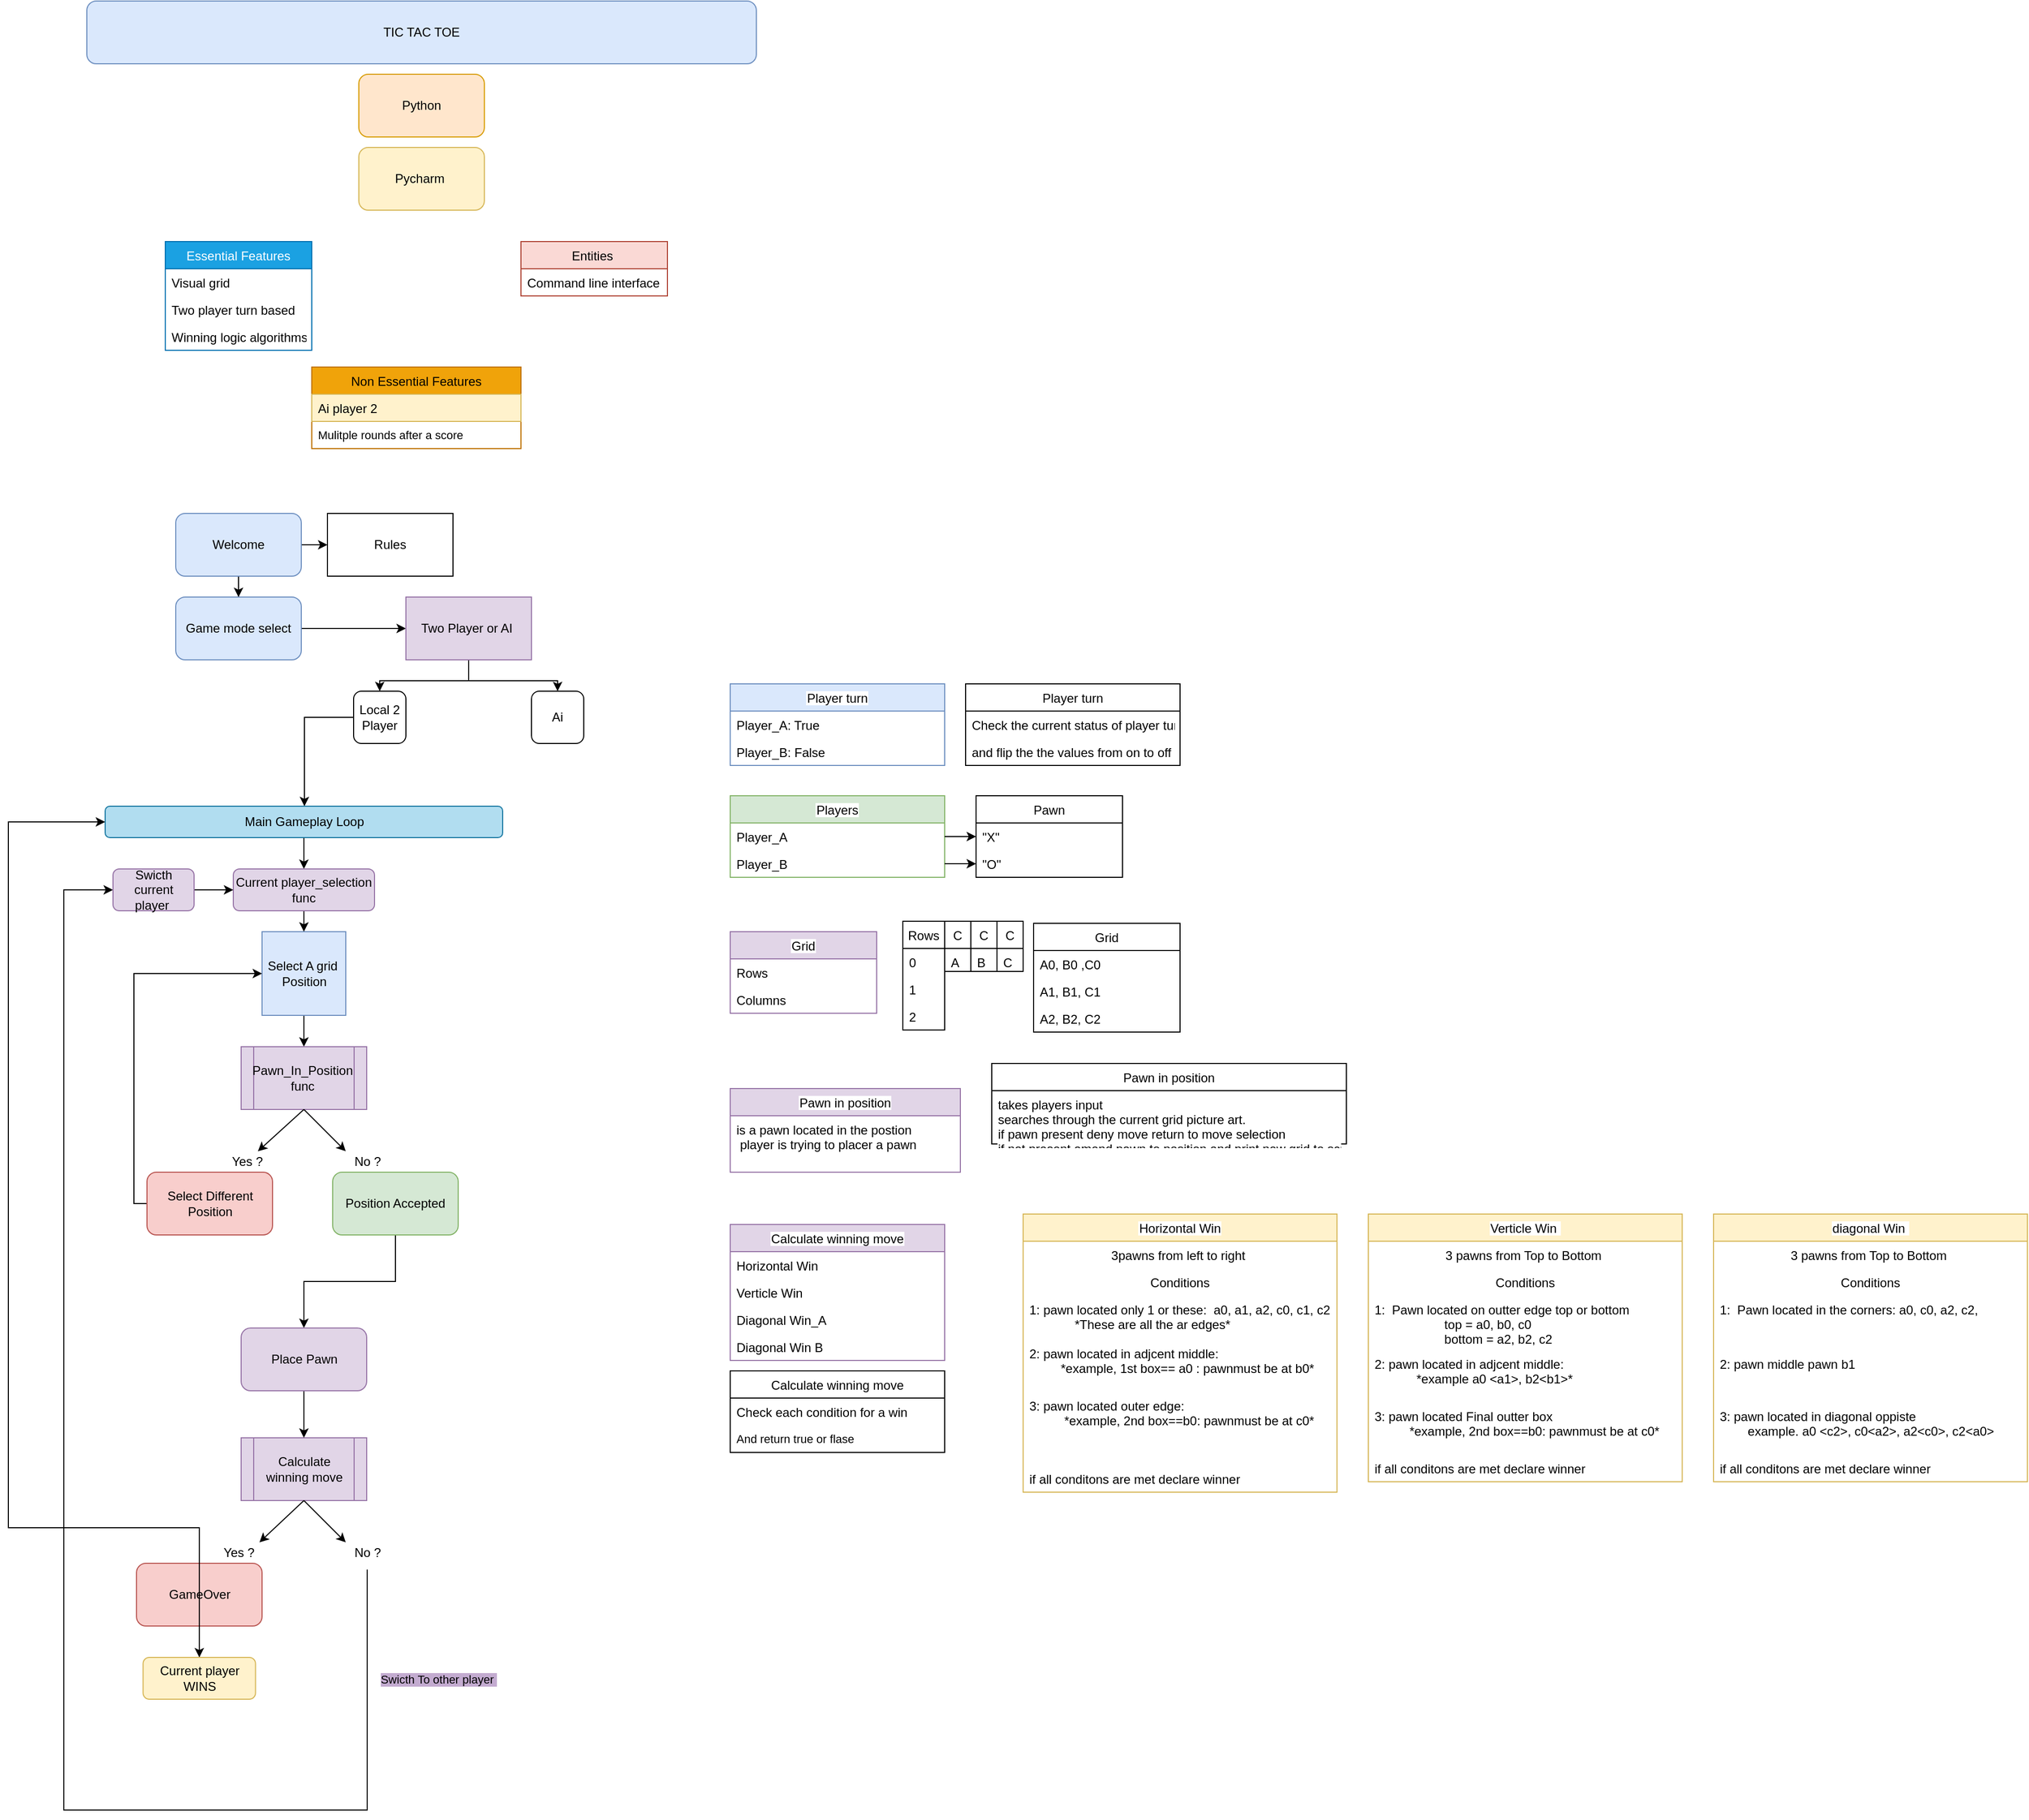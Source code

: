 <mxfile version="15.2.5" type="device"><diagram id="BJKGVLFKEWLdJYAg8qBU" name="Page-1"><mxGraphModel dx="362" dy="790" grid="1" gridSize="11" guides="1" tooltips="1" connect="1" arrows="1" fold="1" page="1" pageScale="1" pageWidth="850" pageHeight="1100" math="0" shadow="0"><root><mxCell id="0"/><mxCell id="1" parent="0"/><mxCell id="srUvxH4LBiuDqxivQmjD-2" value="TIC TAC TOE" style="rounded=1;whiteSpace=wrap;html=1;fillColor=#dae8fc;strokeColor=#6c8ebf;" vertex="1" parent="1"><mxGeometry x="105" y="40" width="640" height="60" as="geometry"/></mxCell><mxCell id="srUvxH4LBiuDqxivQmjD-3" value="Python" style="rounded=1;whiteSpace=wrap;html=1;fillColor=#ffe6cc;strokeColor=#d79b00;" vertex="1" parent="1"><mxGeometry x="365" y="110" width="120" height="60" as="geometry"/></mxCell><mxCell id="srUvxH4LBiuDqxivQmjD-4" value="Pycharm&amp;nbsp;" style="rounded=1;whiteSpace=wrap;html=1;fillColor=#fff2cc;strokeColor=#d6b656;" vertex="1" parent="1"><mxGeometry x="365" y="180" width="120" height="60" as="geometry"/></mxCell><mxCell id="srUvxH4LBiuDqxivQmjD-5" value="Essential Features" style="swimlane;fontStyle=0;childLayout=stackLayout;horizontal=1;startSize=26;horizontalStack=0;resizeParent=1;resizeParentMax=0;resizeLast=0;collapsible=1;marginBottom=0;fillColor=#1ba1e2;strokeColor=#006EAF;fontColor=#ffffff;" vertex="1" parent="1"><mxGeometry x="180" y="270" width="140" height="104" as="geometry"/></mxCell><mxCell id="srUvxH4LBiuDqxivQmjD-6" value="Visual grid " style="text;align=left;verticalAlign=top;spacingLeft=4;spacingRight=4;overflow=hidden;rotatable=0;points=[[0,0.5],[1,0.5]];portConstraint=eastwest;" vertex="1" parent="srUvxH4LBiuDqxivQmjD-5"><mxGeometry y="26" width="140" height="26" as="geometry"/></mxCell><mxCell id="srUvxH4LBiuDqxivQmjD-7" value="Two player turn based &#10;" style="text;align=left;verticalAlign=top;spacingLeft=4;spacingRight=4;overflow=hidden;rotatable=0;points=[[0,0.5],[1,0.5]];portConstraint=eastwest;" vertex="1" parent="srUvxH4LBiuDqxivQmjD-5"><mxGeometry y="52" width="140" height="26" as="geometry"/></mxCell><mxCell id="srUvxH4LBiuDqxivQmjD-8" value="Winning logic algorithms " style="text;align=left;verticalAlign=top;spacingLeft=4;spacingRight=4;overflow=hidden;rotatable=0;points=[[0,0.5],[1,0.5]];portConstraint=eastwest;" vertex="1" parent="srUvxH4LBiuDqxivQmjD-5"><mxGeometry y="78" width="140" height="26" as="geometry"/></mxCell><mxCell id="srUvxH4LBiuDqxivQmjD-9" value="Entities " style="swimlane;fontStyle=0;childLayout=stackLayout;horizontal=1;startSize=26;horizontalStack=0;resizeParent=1;resizeParentMax=0;resizeLast=0;collapsible=1;marginBottom=0;fillColor=#fad9d5;strokeColor=#ae4132;" vertex="1" parent="1"><mxGeometry x="520" y="270" width="140" height="52" as="geometry"/></mxCell><mxCell id="srUvxH4LBiuDqxivQmjD-10" value="Command line interface" style="text;align=left;verticalAlign=top;spacingLeft=4;spacingRight=4;overflow=hidden;rotatable=0;points=[[0,0.5],[1,0.5]];portConstraint=eastwest;" vertex="1" parent="srUvxH4LBiuDqxivQmjD-9"><mxGeometry y="26" width="140" height="26" as="geometry"/></mxCell><mxCell id="srUvxH4LBiuDqxivQmjD-13" value="Non Essential Features" style="swimlane;fontStyle=0;childLayout=stackLayout;horizontal=1;startSize=26;horizontalStack=0;resizeParent=1;resizeParentMax=0;resizeLast=0;collapsible=1;marginBottom=0;fillColor=#f0a30a;strokeColor=#BD7000;fontColor=#000000;" vertex="1" parent="1"><mxGeometry x="320" y="390" width="200" height="78" as="geometry"/></mxCell><mxCell id="srUvxH4LBiuDqxivQmjD-14" value="Ai player 2" style="text;strokeColor=#d6b656;fillColor=#fff2cc;align=left;verticalAlign=top;spacingLeft=4;spacingRight=4;overflow=hidden;rotatable=0;points=[[0,0.5],[1,0.5]];portConstraint=eastwest;" vertex="1" parent="srUvxH4LBiuDqxivQmjD-13"><mxGeometry y="26" width="200" height="26" as="geometry"/></mxCell><mxCell id="srUvxH4LBiuDqxivQmjD-171" value="Mulitple rounds after a score " style="text;strokeColor=none;fillColor=none;align=left;verticalAlign=top;spacingLeft=4;spacingRight=4;overflow=hidden;rotatable=0;points=[[0,0.5],[1,0.5]];portConstraint=eastwest;labelBackgroundColor=#FFFFFF;fontSize=11;" vertex="1" parent="srUvxH4LBiuDqxivQmjD-13"><mxGeometry y="52" width="200" height="26" as="geometry"/></mxCell><mxCell id="srUvxH4LBiuDqxivQmjD-21" style="edgeStyle=orthogonalEdgeStyle;rounded=0;orthogonalLoop=1;jettySize=auto;html=1;exitX=1;exitY=0.5;exitDx=0;exitDy=0;" edge="1" parent="1" source="srUvxH4LBiuDqxivQmjD-17" target="srUvxH4LBiuDqxivQmjD-20"><mxGeometry relative="1" as="geometry"/></mxCell><mxCell id="srUvxH4LBiuDqxivQmjD-25" style="edgeStyle=orthogonalEdgeStyle;rounded=0;orthogonalLoop=1;jettySize=auto;html=1;entryX=0.5;entryY=0;entryDx=0;entryDy=0;" edge="1" parent="1" source="srUvxH4LBiuDqxivQmjD-17" target="srUvxH4LBiuDqxivQmjD-22"><mxGeometry relative="1" as="geometry"/></mxCell><mxCell id="srUvxH4LBiuDqxivQmjD-17" value="Welcome" style="rounded=1;whiteSpace=wrap;html=1;fillColor=#dae8fc;strokeColor=#6c8ebf;" vertex="1" parent="1"><mxGeometry x="190" y="530" width="120" height="60" as="geometry"/></mxCell><mxCell id="srUvxH4LBiuDqxivQmjD-20" value="Rules" style="rounded=0;whiteSpace=wrap;html=1;" vertex="1" parent="1"><mxGeometry x="335" y="530" width="120" height="60" as="geometry"/></mxCell><mxCell id="srUvxH4LBiuDqxivQmjD-24" style="edgeStyle=orthogonalEdgeStyle;rounded=0;orthogonalLoop=1;jettySize=auto;html=1;exitX=1;exitY=0.5;exitDx=0;exitDy=0;entryX=0;entryY=0.5;entryDx=0;entryDy=0;" edge="1" parent="1" source="srUvxH4LBiuDqxivQmjD-22" target="srUvxH4LBiuDqxivQmjD-23"><mxGeometry relative="1" as="geometry"/></mxCell><mxCell id="srUvxH4LBiuDqxivQmjD-22" value="Game mode select" style="rounded=1;whiteSpace=wrap;html=1;fillColor=#dae8fc;strokeColor=#6c8ebf;" vertex="1" parent="1"><mxGeometry x="190" y="610" width="120" height="60" as="geometry"/></mxCell><mxCell id="srUvxH4LBiuDqxivQmjD-38" style="edgeStyle=orthogonalEdgeStyle;rounded=0;orthogonalLoop=1;jettySize=auto;html=1;" edge="1" parent="1" source="srUvxH4LBiuDqxivQmjD-23" target="srUvxH4LBiuDqxivQmjD-37"><mxGeometry relative="1" as="geometry"><Array as="points"><mxPoint x="470" y="690"/><mxPoint x="385" y="690"/></Array></mxGeometry></mxCell><mxCell id="srUvxH4LBiuDqxivQmjD-39" style="edgeStyle=orthogonalEdgeStyle;rounded=0;orthogonalLoop=1;jettySize=auto;html=1;exitX=0.5;exitY=1;exitDx=0;exitDy=0;entryX=0.5;entryY=0;entryDx=0;entryDy=0;" edge="1" parent="1" source="srUvxH4LBiuDqxivQmjD-23" target="srUvxH4LBiuDqxivQmjD-32"><mxGeometry relative="1" as="geometry"><Array as="points"><mxPoint x="470" y="690"/><mxPoint x="555" y="690"/></Array></mxGeometry></mxCell><mxCell id="srUvxH4LBiuDqxivQmjD-23" value="Two Player or AI&amp;nbsp;" style="rounded=0;whiteSpace=wrap;html=1;fillColor=#e1d5e7;strokeColor=#9673a6;" vertex="1" parent="1"><mxGeometry x="410" y="610" width="120" height="60" as="geometry"/></mxCell><mxCell id="srUvxH4LBiuDqxivQmjD-32" value="Ai" style="rounded=1;whiteSpace=wrap;html=1;" vertex="1" parent="1"><mxGeometry x="530" y="700" width="50" height="50" as="geometry"/></mxCell><mxCell id="srUvxH4LBiuDqxivQmjD-74" style="edgeStyle=orthogonalEdgeStyle;rounded=0;orthogonalLoop=1;jettySize=auto;html=1;" edge="1" parent="1" source="srUvxH4LBiuDqxivQmjD-37" target="srUvxH4LBiuDqxivQmjD-41"><mxGeometry relative="1" as="geometry"><Array as="points"><mxPoint x="313" y="725"/></Array></mxGeometry></mxCell><mxCell id="srUvxH4LBiuDqxivQmjD-37" value="Local 2 Player" style="rounded=1;whiteSpace=wrap;html=1;" vertex="1" parent="1"><mxGeometry x="360" y="700" width="50" height="50" as="geometry"/></mxCell><mxCell id="srUvxH4LBiuDqxivQmjD-67" style="edgeStyle=orthogonalEdgeStyle;rounded=0;orthogonalLoop=1;jettySize=auto;html=1;" edge="1" parent="1" source="srUvxH4LBiuDqxivQmjD-41" target="srUvxH4LBiuDqxivQmjD-42"><mxGeometry relative="1" as="geometry"/></mxCell><mxCell id="srUvxH4LBiuDqxivQmjD-41" value="Main Gameplay Loop" style="rounded=1;whiteSpace=wrap;html=1;fillColor=#b1ddf0;strokeColor=#10739e;" vertex="1" parent="1"><mxGeometry x="122.5" y="810" width="380" height="30" as="geometry"/></mxCell><mxCell id="srUvxH4LBiuDqxivQmjD-44" style="edgeStyle=orthogonalEdgeStyle;rounded=0;orthogonalLoop=1;jettySize=auto;html=1;" edge="1" parent="1" source="srUvxH4LBiuDqxivQmjD-42" target="srUvxH4LBiuDqxivQmjD-43"><mxGeometry relative="1" as="geometry"/></mxCell><mxCell id="srUvxH4LBiuDqxivQmjD-42" value="Current player_selection&lt;br&gt;func" style="rounded=1;whiteSpace=wrap;html=1;fillColor=#e1d5e7;strokeColor=#9673a6;" vertex="1" parent="1"><mxGeometry x="245" y="870" width="135" height="40" as="geometry"/></mxCell><mxCell id="srUvxH4LBiuDqxivQmjD-52" style="edgeStyle=orthogonalEdgeStyle;rounded=0;orthogonalLoop=1;jettySize=auto;html=1;" edge="1" parent="1" source="srUvxH4LBiuDqxivQmjD-43" target="srUvxH4LBiuDqxivQmjD-45"><mxGeometry relative="1" as="geometry"/></mxCell><mxCell id="srUvxH4LBiuDqxivQmjD-43" value="Select A grid&amp;nbsp;&lt;br&gt;Position" style="whiteSpace=wrap;html=1;aspect=fixed;fillColor=#dae8fc;strokeColor=#6c8ebf;" vertex="1" parent="1"><mxGeometry x="272.5" y="930" width="80" height="80" as="geometry"/></mxCell><mxCell id="srUvxH4LBiuDqxivQmjD-45" value="Pawn_In_Position&amp;nbsp;&lt;br&gt;func&amp;nbsp;" style="shape=process;whiteSpace=wrap;html=1;backgroundOutline=1;fillColor=#e1d5e7;strokeColor=#9673a6;" vertex="1" parent="1"><mxGeometry x="252.5" y="1040" width="120" height="60" as="geometry"/></mxCell><mxCell id="srUvxH4LBiuDqxivQmjD-47" value="" style="endArrow=classic;html=1;exitX=0.5;exitY=1;exitDx=0;exitDy=0;" edge="1" parent="1" source="srUvxH4LBiuDqxivQmjD-45" target="srUvxH4LBiuDqxivQmjD-48"><mxGeometry width="50" height="50" relative="1" as="geometry"><mxPoint x="302.5" y="1130" as="sourcePoint"/><mxPoint x="232.5" y="1200" as="targetPoint"/></mxGeometry></mxCell><mxCell id="srUvxH4LBiuDqxivQmjD-48" value="Yes ?" style="text;html=1;align=center;verticalAlign=middle;resizable=0;points=[];autosize=1;strokeColor=none;fillColor=none;" vertex="1" parent="1"><mxGeometry x="232.5" y="1140" width="50" height="20" as="geometry"/></mxCell><mxCell id="srUvxH4LBiuDqxivQmjD-50" value="" style="endArrow=classic;html=1;exitX=0.5;exitY=1;exitDx=0;exitDy=0;" edge="1" parent="1" source="srUvxH4LBiuDqxivQmjD-45"><mxGeometry width="50" height="50" relative="1" as="geometry"><mxPoint x="322.5" y="1110" as="sourcePoint"/><mxPoint x="352.5" y="1140" as="targetPoint"/></mxGeometry></mxCell><mxCell id="srUvxH4LBiuDqxivQmjD-51" value="No ?" style="text;html=1;align=center;verticalAlign=middle;resizable=0;points=[];autosize=1;strokeColor=none;fillColor=none;" vertex="1" parent="1"><mxGeometry x="352.5" y="1140" width="40" height="20" as="geometry"/></mxCell><mxCell id="srUvxH4LBiuDqxivQmjD-54" style="edgeStyle=orthogonalEdgeStyle;rounded=0;orthogonalLoop=1;jettySize=auto;html=1;entryX=0;entryY=0.5;entryDx=0;entryDy=0;" edge="1" parent="1" source="srUvxH4LBiuDqxivQmjD-53" target="srUvxH4LBiuDqxivQmjD-43"><mxGeometry relative="1" as="geometry"><Array as="points"><mxPoint x="150" y="1190"/><mxPoint x="150" y="970"/></Array></mxGeometry></mxCell><mxCell id="srUvxH4LBiuDqxivQmjD-53" value="Select Different&lt;br&gt;Position" style="rounded=1;whiteSpace=wrap;html=1;fillColor=#f8cecc;strokeColor=#b85450;" vertex="1" parent="1"><mxGeometry x="162.5" y="1160" width="120" height="60" as="geometry"/></mxCell><mxCell id="srUvxH4LBiuDqxivQmjD-173" style="edgeStyle=orthogonalEdgeStyle;rounded=0;orthogonalLoop=1;jettySize=auto;html=1;entryX=0.5;entryY=0;entryDx=0;entryDy=0;fontSize=11;" edge="1" parent="1" source="srUvxH4LBiuDqxivQmjD-55" target="srUvxH4LBiuDqxivQmjD-172"><mxGeometry relative="1" as="geometry"/></mxCell><mxCell id="srUvxH4LBiuDqxivQmjD-55" value="Position Accepted" style="rounded=1;whiteSpace=wrap;html=1;fillColor=#d5e8d4;strokeColor=#82b366;" vertex="1" parent="1"><mxGeometry x="340" y="1160" width="120" height="60" as="geometry"/></mxCell><mxCell id="srUvxH4LBiuDqxivQmjD-56" value="Calculate winning move" style="shape=process;whiteSpace=wrap;html=1;backgroundOutline=1;fillColor=#e1d5e7;strokeColor=#9673a6;" vertex="1" parent="1"><mxGeometry x="252.5" y="1414" width="120" height="60" as="geometry"/></mxCell><mxCell id="srUvxH4LBiuDqxivQmjD-58" value="" style="endArrow=classic;html=1;exitX=0.5;exitY=1;exitDx=0;exitDy=0;" edge="1" parent="1" source="srUvxH4LBiuDqxivQmjD-56"><mxGeometry width="50" height="50" relative="1" as="geometry"><mxPoint x="282.5" y="1504" as="sourcePoint"/><mxPoint x="270" y="1514" as="targetPoint"/></mxGeometry></mxCell><mxCell id="srUvxH4LBiuDqxivQmjD-60" value="Yes ?" style="text;html=1;align=center;verticalAlign=middle;resizable=0;points=[];autosize=1;strokeColor=none;fillColor=none;" vertex="1" parent="1"><mxGeometry x="225" y="1514" width="50" height="20" as="geometry"/></mxCell><mxCell id="srUvxH4LBiuDqxivQmjD-61" value="" style="endArrow=classic;html=1;exitX=0.5;exitY=1;exitDx=0;exitDy=0;" edge="1" parent="1" source="srUvxH4LBiuDqxivQmjD-56"><mxGeometry width="50" height="50" relative="1" as="geometry"><mxPoint x="312.5" y="1474" as="sourcePoint"/><mxPoint x="352.5" y="1514" as="targetPoint"/></mxGeometry></mxCell><mxCell id="srUvxH4LBiuDqxivQmjD-62" value="No ?" style="text;html=1;align=center;verticalAlign=middle;resizable=0;points=[];autosize=1;strokeColor=none;fillColor=none;" vertex="1" parent="1"><mxGeometry x="352.5" y="1514" width="40" height="20" as="geometry"/></mxCell><mxCell id="srUvxH4LBiuDqxivQmjD-65" style="edgeStyle=orthogonalEdgeStyle;rounded=0;orthogonalLoop=1;jettySize=auto;html=1;" edge="1" parent="1" source="srUvxH4LBiuDqxivQmjD-63" target="srUvxH4LBiuDqxivQmjD-64"><mxGeometry relative="1" as="geometry"/></mxCell><mxCell id="srUvxH4LBiuDqxivQmjD-63" value="GameOver" style="rounded=1;whiteSpace=wrap;html=1;fillColor=#f8cecc;strokeColor=#b85450;" vertex="1" parent="1"><mxGeometry x="152.5" y="1534" width="120" height="60" as="geometry"/></mxCell><mxCell id="srUvxH4LBiuDqxivQmjD-66" style="edgeStyle=orthogonalEdgeStyle;rounded=0;orthogonalLoop=1;jettySize=auto;html=1;entryX=0;entryY=0.5;entryDx=0;entryDy=0;" edge="1" parent="1" source="srUvxH4LBiuDqxivQmjD-64" target="srUvxH4LBiuDqxivQmjD-41"><mxGeometry relative="1" as="geometry"><Array as="points"><mxPoint x="30" y="1500"/><mxPoint x="30" y="825"/></Array></mxGeometry></mxCell><mxCell id="srUvxH4LBiuDqxivQmjD-64" value="Current player WINS" style="rounded=1;whiteSpace=wrap;html=1;fillColor=#fff2cc;strokeColor=#d6b656;" vertex="1" parent="1"><mxGeometry x="158.75" y="1624" width="107.5" height="40" as="geometry"/></mxCell><mxCell id="srUvxH4LBiuDqxivQmjD-70" style="edgeStyle=orthogonalEdgeStyle;rounded=0;orthogonalLoop=1;jettySize=auto;html=1;" edge="1" parent="1" target="srUvxH4LBiuDqxivQmjD-71"><mxGeometry relative="1" as="geometry"><mxPoint x="102.5" y="1100" as="targetPoint"/><mxPoint x="373" y="1540" as="sourcePoint"/><Array as="points"><mxPoint x="373" y="1770"/><mxPoint x="83" y="1770"/><mxPoint x="83" y="890"/></Array></mxGeometry></mxCell><mxCell id="srUvxH4LBiuDqxivQmjD-73" value="Swicth To other player&amp;nbsp;" style="edgeLabel;html=1;align=center;verticalAlign=middle;resizable=0;points=[];labelBackgroundColor=#C3ABD0;" vertex="1" connectable="0" parent="srUvxH4LBiuDqxivQmjD-70"><mxGeometry x="-0.892" y="3" relative="1" as="geometry"><mxPoint x="65" y="27" as="offset"/></mxGeometry></mxCell><mxCell id="srUvxH4LBiuDqxivQmjD-72" style="edgeStyle=orthogonalEdgeStyle;rounded=0;orthogonalLoop=1;jettySize=auto;html=1;entryX=0;entryY=0.5;entryDx=0;entryDy=0;" edge="1" parent="1" source="srUvxH4LBiuDqxivQmjD-71" target="srUvxH4LBiuDqxivQmjD-42"><mxGeometry relative="1" as="geometry"/></mxCell><mxCell id="srUvxH4LBiuDqxivQmjD-71" value="Swicth current player&amp;nbsp;" style="rounded=1;whiteSpace=wrap;html=1;fillColor=#e1d5e7;strokeColor=#9673a6;" vertex="1" parent="1"><mxGeometry x="130" y="870" width="77.5" height="40" as="geometry"/></mxCell><mxCell id="srUvxH4LBiuDqxivQmjD-80" value="Calculate winning move" style="swimlane;fontStyle=0;childLayout=stackLayout;horizontal=1;startSize=26;horizontalStack=0;resizeParent=1;resizeParentMax=0;resizeLast=0;collapsible=1;marginBottom=0;labelBackgroundColor=#FFFFFF;fillColor=#e1d5e7;strokeColor=#9673a6;" vertex="1" parent="1"><mxGeometry x="720" y="1210" width="205" height="130" as="geometry"><mxRectangle x="745" y="1220" width="160" height="26" as="alternateBounds"/></mxGeometry></mxCell><mxCell id="srUvxH4LBiuDqxivQmjD-81" value="Horizontal Win" style="text;strokeColor=none;fillColor=none;align=left;verticalAlign=top;spacingLeft=4;spacingRight=4;overflow=hidden;rotatable=0;points=[[0,0.5],[1,0.5]];portConstraint=eastwest;" vertex="1" parent="srUvxH4LBiuDqxivQmjD-80"><mxGeometry y="26" width="205" height="26" as="geometry"/></mxCell><mxCell id="srUvxH4LBiuDqxivQmjD-82" value="Verticle Win    &#10;&#10;" style="text;strokeColor=none;fillColor=none;align=left;verticalAlign=top;spacingLeft=4;spacingRight=4;overflow=hidden;rotatable=0;points=[[0,0.5],[1,0.5]];portConstraint=eastwest;" vertex="1" parent="srUvxH4LBiuDqxivQmjD-80"><mxGeometry y="52" width="205" height="26" as="geometry"/></mxCell><mxCell id="srUvxH4LBiuDqxivQmjD-83" value="Diagonal Win_A" style="text;strokeColor=none;fillColor=none;align=left;verticalAlign=top;spacingLeft=4;spacingRight=4;overflow=hidden;rotatable=0;points=[[0,0.5],[1,0.5]];portConstraint=eastwest;" vertex="1" parent="srUvxH4LBiuDqxivQmjD-80"><mxGeometry y="78" width="205" height="26" as="geometry"/></mxCell><mxCell id="srUvxH4LBiuDqxivQmjD-85" value="Diagonal Win B " style="text;strokeColor=none;fillColor=none;align=left;verticalAlign=top;spacingLeft=4;spacingRight=4;overflow=hidden;rotatable=0;points=[[0,0.5],[1,0.5]];portConstraint=eastwest;labelBackgroundColor=#FFFFFF;" vertex="1" parent="srUvxH4LBiuDqxivQmjD-80"><mxGeometry y="104" width="205" height="26" as="geometry"/></mxCell><mxCell id="srUvxH4LBiuDqxivQmjD-86" value="Pawn in position" style="swimlane;fontStyle=0;childLayout=stackLayout;horizontal=1;startSize=26;horizontalStack=0;resizeParent=1;resizeParentMax=0;resizeLast=0;collapsible=1;marginBottom=0;labelBackgroundColor=#FFFFFF;fillColor=#e1d5e7;strokeColor=#9673a6;" vertex="1" parent="1"><mxGeometry x="720" y="1080" width="220" height="80" as="geometry"><mxRectangle x="745" y="1220" width="160" height="26" as="alternateBounds"/></mxGeometry></mxCell><mxCell id="srUvxH4LBiuDqxivQmjD-156" value="is a pawn located in the postion&#10; player is trying to placer a pawn" style="text;strokeColor=none;fillColor=none;align=left;verticalAlign=top;spacingLeft=4;spacingRight=4;overflow=hidden;rotatable=0;points=[[0,0.5],[1,0.5]];portConstraint=eastwest;labelBackgroundColor=#FFFFFF;" vertex="1" parent="srUvxH4LBiuDqxivQmjD-86"><mxGeometry y="26" width="220" height="54" as="geometry"/></mxCell><mxCell id="srUvxH4LBiuDqxivQmjD-91" value="Players" style="swimlane;fontStyle=0;childLayout=stackLayout;horizontal=1;startSize=26;horizontalStack=0;resizeParent=1;resizeParentMax=0;resizeLast=0;collapsible=1;marginBottom=0;labelBackgroundColor=#FFFFFF;fillColor=#d5e8d4;strokeColor=#82b366;" vertex="1" parent="1"><mxGeometry x="720" y="800" width="205" height="78" as="geometry"><mxRectangle x="745" y="1220" width="160" height="26" as="alternateBounds"/></mxGeometry></mxCell><mxCell id="srUvxH4LBiuDqxivQmjD-92" value="Player_A" style="text;strokeColor=none;fillColor=none;align=left;verticalAlign=top;spacingLeft=4;spacingRight=4;overflow=hidden;rotatable=0;points=[[0,0.5],[1,0.5]];portConstraint=eastwest;" vertex="1" parent="srUvxH4LBiuDqxivQmjD-91"><mxGeometry y="26" width="205" height="26" as="geometry"/></mxCell><mxCell id="srUvxH4LBiuDqxivQmjD-93" value="Player_B" style="text;strokeColor=none;fillColor=none;align=left;verticalAlign=top;spacingLeft=4;spacingRight=4;overflow=hidden;rotatable=0;points=[[0,0.5],[1,0.5]];portConstraint=eastwest;labelBackgroundColor=#FFFFFF;" vertex="1" parent="srUvxH4LBiuDqxivQmjD-91"><mxGeometry y="52" width="205" height="26" as="geometry"/></mxCell><mxCell id="srUvxH4LBiuDqxivQmjD-95" value="Pawn" style="swimlane;fontStyle=0;childLayout=stackLayout;horizontal=1;startSize=26;horizontalStack=0;resizeParent=1;resizeParentMax=0;resizeLast=0;collapsible=1;marginBottom=0;labelBackgroundColor=#FFFFFF;" vertex="1" parent="1"><mxGeometry x="955" y="800" width="140" height="78" as="geometry"/></mxCell><mxCell id="srUvxH4LBiuDqxivQmjD-96" value="&quot;X&quot;" style="text;strokeColor=none;fillColor=none;align=left;verticalAlign=top;spacingLeft=4;spacingRight=4;overflow=hidden;rotatable=0;points=[[0,0.5],[1,0.5]];portConstraint=eastwest;" vertex="1" parent="srUvxH4LBiuDqxivQmjD-95"><mxGeometry y="26" width="140" height="26" as="geometry"/></mxCell><mxCell id="srUvxH4LBiuDqxivQmjD-97" value="&quot;O&quot;" style="text;strokeColor=none;fillColor=none;align=left;verticalAlign=top;spacingLeft=4;spacingRight=4;overflow=hidden;rotatable=0;points=[[0,0.5],[1,0.5]];portConstraint=eastwest;" vertex="1" parent="srUvxH4LBiuDqxivQmjD-95"><mxGeometry y="52" width="140" height="26" as="geometry"/></mxCell><mxCell id="srUvxH4LBiuDqxivQmjD-99" style="edgeStyle=orthogonalEdgeStyle;rounded=0;orthogonalLoop=1;jettySize=auto;html=1;exitX=1;exitY=0.5;exitDx=0;exitDy=0;entryX=0;entryY=0.5;entryDx=0;entryDy=0;" edge="1" parent="1" source="srUvxH4LBiuDqxivQmjD-92" target="srUvxH4LBiuDqxivQmjD-96"><mxGeometry relative="1" as="geometry"/></mxCell><mxCell id="srUvxH4LBiuDqxivQmjD-100" style="edgeStyle=orthogonalEdgeStyle;rounded=0;orthogonalLoop=1;jettySize=auto;html=1;exitX=1;exitY=0.5;exitDx=0;exitDy=0;" edge="1" parent="1" source="srUvxH4LBiuDqxivQmjD-93" target="srUvxH4LBiuDqxivQmjD-97"><mxGeometry relative="1" as="geometry"/></mxCell><mxCell id="srUvxH4LBiuDqxivQmjD-102" value="Grid" style="swimlane;fontStyle=0;childLayout=stackLayout;horizontal=1;startSize=26;horizontalStack=0;resizeParent=1;resizeParentMax=0;resizeLast=0;collapsible=1;marginBottom=0;labelBackgroundColor=#FFFFFF;fillColor=#e1d5e7;strokeColor=#9673a6;" vertex="1" parent="1"><mxGeometry x="720" y="930" width="140" height="78" as="geometry"/></mxCell><mxCell id="srUvxH4LBiuDqxivQmjD-103" value="Rows" style="text;strokeColor=none;fillColor=none;align=left;verticalAlign=top;spacingLeft=4;spacingRight=4;overflow=hidden;rotatable=0;points=[[0,0.5],[1,0.5]];portConstraint=eastwest;" vertex="1" parent="srUvxH4LBiuDqxivQmjD-102"><mxGeometry y="26" width="140" height="26" as="geometry"/></mxCell><mxCell id="srUvxH4LBiuDqxivQmjD-104" value="Columns " style="text;strokeColor=none;fillColor=none;align=left;verticalAlign=top;spacingLeft=4;spacingRight=4;overflow=hidden;rotatable=0;points=[[0,0.5],[1,0.5]];portConstraint=eastwest;" vertex="1" parent="srUvxH4LBiuDqxivQmjD-102"><mxGeometry y="52" width="140" height="26" as="geometry"/></mxCell><mxCell id="srUvxH4LBiuDqxivQmjD-106" value="C" style="swimlane;fontStyle=0;childLayout=stackLayout;horizontal=1;startSize=26;horizontalStack=0;resizeParent=1;resizeParentMax=0;resizeLast=0;collapsible=1;marginBottom=0;labelBackgroundColor=#FFFFFF;" vertex="1" parent="1"><mxGeometry x="925" y="920" width="25" height="48" as="geometry"/></mxCell><mxCell id="srUvxH4LBiuDqxivQmjD-107" value="A" style="text;strokeColor=none;fillColor=none;align=left;verticalAlign=top;spacingLeft=4;spacingRight=4;overflow=hidden;rotatable=0;points=[[0,0.5],[1,0.5]];portConstraint=eastwest;" vertex="1" parent="srUvxH4LBiuDqxivQmjD-106"><mxGeometry y="26" width="25" height="22" as="geometry"/></mxCell><mxCell id="srUvxH4LBiuDqxivQmjD-109" value="Rows" style="swimlane;fontStyle=0;childLayout=stackLayout;horizontal=1;startSize=26;horizontalStack=0;resizeParent=1;resizeParentMax=0;resizeLast=0;collapsible=1;marginBottom=0;labelBackgroundColor=#FFFFFF;" vertex="1" parent="1"><mxGeometry x="885" y="920" width="40" height="104" as="geometry"/></mxCell><mxCell id="srUvxH4LBiuDqxivQmjD-110" value="0" style="text;strokeColor=none;fillColor=none;align=left;verticalAlign=top;spacingLeft=4;spacingRight=4;overflow=hidden;rotatable=0;points=[[0,0.5],[1,0.5]];portConstraint=eastwest;" vertex="1" parent="srUvxH4LBiuDqxivQmjD-109"><mxGeometry y="26" width="40" height="26" as="geometry"/></mxCell><mxCell id="srUvxH4LBiuDqxivQmjD-111" value="1" style="text;strokeColor=none;fillColor=none;align=left;verticalAlign=top;spacingLeft=4;spacingRight=4;overflow=hidden;rotatable=0;points=[[0,0.5],[1,0.5]];portConstraint=eastwest;labelBackgroundColor=#FFFFFF;" vertex="1" parent="srUvxH4LBiuDqxivQmjD-109"><mxGeometry y="52" width="40" height="26" as="geometry"/></mxCell><mxCell id="srUvxH4LBiuDqxivQmjD-112" value="2" style="text;strokeColor=none;fillColor=none;align=left;verticalAlign=top;spacingLeft=4;spacingRight=4;overflow=hidden;rotatable=0;points=[[0,0.5],[1,0.5]];portConstraint=eastwest;labelBackgroundColor=#FFFFFF;" vertex="1" parent="srUvxH4LBiuDqxivQmjD-109"><mxGeometry y="78" width="40" height="26" as="geometry"/></mxCell><mxCell id="srUvxH4LBiuDqxivQmjD-120" value="C" style="swimlane;fontStyle=0;childLayout=stackLayout;horizontal=1;startSize=26;horizontalStack=0;resizeParent=1;resizeParentMax=0;resizeLast=0;collapsible=1;marginBottom=0;labelBackgroundColor=#FFFFFF;" vertex="1" parent="1"><mxGeometry x="950" y="920" width="25" height="48" as="geometry"/></mxCell><mxCell id="srUvxH4LBiuDqxivQmjD-121" value="B" style="text;strokeColor=none;fillColor=none;align=left;verticalAlign=top;spacingLeft=4;spacingRight=4;overflow=hidden;rotatable=0;points=[[0,0.5],[1,0.5]];portConstraint=eastwest;" vertex="1" parent="srUvxH4LBiuDqxivQmjD-120"><mxGeometry y="26" width="25" height="22" as="geometry"/></mxCell><mxCell id="srUvxH4LBiuDqxivQmjD-122" value="C" style="swimlane;fontStyle=0;childLayout=stackLayout;horizontal=1;startSize=26;horizontalStack=0;resizeParent=1;resizeParentMax=0;resizeLast=0;collapsible=1;marginBottom=0;labelBackgroundColor=#FFFFFF;" vertex="1" parent="1"><mxGeometry x="975" y="920" width="25" height="48" as="geometry"/></mxCell><mxCell id="srUvxH4LBiuDqxivQmjD-123" value="C" style="text;strokeColor=none;fillColor=none;align=left;verticalAlign=top;spacingLeft=4;spacingRight=4;overflow=hidden;rotatable=0;points=[[0,0.5],[1,0.5]];portConstraint=eastwest;" vertex="1" parent="srUvxH4LBiuDqxivQmjD-122"><mxGeometry y="26" width="25" height="22" as="geometry"/></mxCell><mxCell id="srUvxH4LBiuDqxivQmjD-124" value="Grid" style="swimlane;fontStyle=0;childLayout=stackLayout;horizontal=1;startSize=26;horizontalStack=0;resizeParent=1;resizeParentMax=0;resizeLast=0;collapsible=1;marginBottom=0;labelBackgroundColor=#FFFFFF;" vertex="1" parent="1"><mxGeometry x="1010" y="922" width="140" height="104" as="geometry"/></mxCell><mxCell id="srUvxH4LBiuDqxivQmjD-125" value="A0, B0 ,C0" style="text;strokeColor=none;fillColor=none;align=left;verticalAlign=top;spacingLeft=4;spacingRight=4;overflow=hidden;rotatable=0;points=[[0,0.5],[1,0.5]];portConstraint=eastwest;" vertex="1" parent="srUvxH4LBiuDqxivQmjD-124"><mxGeometry y="26" width="140" height="26" as="geometry"/></mxCell><mxCell id="srUvxH4LBiuDqxivQmjD-126" value="A1, B1, C1" style="text;strokeColor=none;fillColor=none;align=left;verticalAlign=top;spacingLeft=4;spacingRight=4;overflow=hidden;rotatable=0;points=[[0,0.5],[1,0.5]];portConstraint=eastwest;" vertex="1" parent="srUvxH4LBiuDqxivQmjD-124"><mxGeometry y="52" width="140" height="26" as="geometry"/></mxCell><mxCell id="srUvxH4LBiuDqxivQmjD-127" value="A2, B2, C2 " style="text;strokeColor=none;fillColor=none;align=left;verticalAlign=top;spacingLeft=4;spacingRight=4;overflow=hidden;rotatable=0;points=[[0,0.5],[1,0.5]];portConstraint=eastwest;labelBackgroundColor=#FFFFFF;" vertex="1" parent="srUvxH4LBiuDqxivQmjD-124"><mxGeometry y="78" width="140" height="26" as="geometry"/></mxCell><mxCell id="srUvxH4LBiuDqxivQmjD-128" value="Player turn" style="swimlane;fontStyle=0;childLayout=stackLayout;horizontal=1;startSize=26;horizontalStack=0;resizeParent=1;resizeParentMax=0;resizeLast=0;collapsible=1;marginBottom=0;labelBackgroundColor=#FFFFFF;fillColor=#dae8fc;strokeColor=#6c8ebf;" vertex="1" parent="1"><mxGeometry x="720" y="693" width="205" height="78" as="geometry"><mxRectangle x="745" y="1220" width="160" height="26" as="alternateBounds"/></mxGeometry></mxCell><mxCell id="srUvxH4LBiuDqxivQmjD-129" value="Player_A: True" style="text;strokeColor=none;fillColor=none;align=left;verticalAlign=top;spacingLeft=4;spacingRight=4;overflow=hidden;rotatable=0;points=[[0,0.5],[1,0.5]];portConstraint=eastwest;" vertex="1" parent="srUvxH4LBiuDqxivQmjD-128"><mxGeometry y="26" width="205" height="26" as="geometry"/></mxCell><mxCell id="srUvxH4LBiuDqxivQmjD-130" value="Player_B: False" style="text;strokeColor=none;fillColor=none;align=left;verticalAlign=top;spacingLeft=4;spacingRight=4;overflow=hidden;rotatable=0;points=[[0,0.5],[1,0.5]];portConstraint=eastwest;labelBackgroundColor=#FFFFFF;" vertex="1" parent="srUvxH4LBiuDqxivQmjD-128"><mxGeometry y="52" width="205" height="26" as="geometry"/></mxCell><mxCell id="srUvxH4LBiuDqxivQmjD-131" value="Horizontal Win" style="swimlane;fontStyle=0;childLayout=stackLayout;horizontal=1;startSize=26;horizontalStack=0;resizeParent=1;resizeParentMax=0;resizeLast=0;collapsible=1;marginBottom=0;labelBackgroundColor=#FFFFFF;fillColor=#fff2cc;strokeColor=#d6b656;" vertex="1" parent="1"><mxGeometry x="1000" y="1200" width="300" height="266" as="geometry"/></mxCell><mxCell id="srUvxH4LBiuDqxivQmjD-135" value="3pawns from left to right " style="text;strokeColor=none;fillColor=none;align=center;verticalAlign=top;spacingLeft=4;spacingRight=4;overflow=hidden;rotatable=0;points=[[0,0.5],[1,0.5]];portConstraint=eastwest;labelBackgroundColor=#FFFFFF;" vertex="1" parent="srUvxH4LBiuDqxivQmjD-131"><mxGeometry y="26" width="300" height="26" as="geometry"/></mxCell><mxCell id="srUvxH4LBiuDqxivQmjD-136" value="Conditions" style="text;strokeColor=none;fillColor=none;align=center;verticalAlign=top;spacingLeft=4;spacingRight=4;overflow=hidden;rotatable=0;points=[[0,0.5],[1,0.5]];portConstraint=eastwest;labelBackgroundColor=#FFFFFF;" vertex="1" parent="srUvxH4LBiuDqxivQmjD-131"><mxGeometry y="52" width="300" height="26" as="geometry"/></mxCell><mxCell id="srUvxH4LBiuDqxivQmjD-137" value="1: pawn located only 1 or these:  a0, a1, a2, c0, c1, c2&#10;             *These are all the ar edges*" style="text;strokeColor=none;fillColor=none;align=left;verticalAlign=top;spacingLeft=4;spacingRight=4;overflow=hidden;rotatable=0;points=[[0,0.5],[1,0.5]];portConstraint=eastwest;labelBackgroundColor=#FFFFFF;" vertex="1" parent="srUvxH4LBiuDqxivQmjD-131"><mxGeometry y="78" width="300" height="42" as="geometry"/></mxCell><mxCell id="srUvxH4LBiuDqxivQmjD-138" value="2: pawn located in adjcent middle:&#10;         *example, 1st box== a0 : pawnmust be at b0*" style="text;strokeColor=none;fillColor=none;align=left;verticalAlign=top;spacingLeft=4;spacingRight=4;overflow=hidden;rotatable=0;points=[[0,0.5],[1,0.5]];portConstraint=eastwest;labelBackgroundColor=#FFFFFF;" vertex="1" parent="srUvxH4LBiuDqxivQmjD-131"><mxGeometry y="120" width="300" height="50" as="geometry"/></mxCell><mxCell id="srUvxH4LBiuDqxivQmjD-140" value="3: pawn located outer edge:&#10;          *example, 2nd box==b0: pawnmust be at c0*&#10;" style="text;strokeColor=none;fillColor=none;align=left;verticalAlign=top;spacingLeft=4;spacingRight=4;overflow=hidden;rotatable=0;points=[[0,0.5],[1,0.5]];portConstraint=eastwest;labelBackgroundColor=#FFFFFF;" vertex="1" parent="srUvxH4LBiuDqxivQmjD-131"><mxGeometry y="170" width="300" height="70" as="geometry"/></mxCell><mxCell id="srUvxH4LBiuDqxivQmjD-148" value="if all conditons are met declare winner" style="text;strokeColor=none;fillColor=none;align=left;verticalAlign=top;spacingLeft=4;spacingRight=4;overflow=hidden;rotatable=0;points=[[0,0.5],[1,0.5]];portConstraint=eastwest;labelBackgroundColor=#FFFFFF;" vertex="1" parent="srUvxH4LBiuDqxivQmjD-131"><mxGeometry y="240" width="300" height="26" as="geometry"/></mxCell><mxCell id="srUvxH4LBiuDqxivQmjD-141" value="Verticle Win " style="swimlane;fontStyle=0;childLayout=stackLayout;horizontal=1;startSize=26;horizontalStack=0;resizeParent=1;resizeParentMax=0;resizeLast=0;collapsible=1;marginBottom=0;labelBackgroundColor=#FFFFFF;fillColor=#fff2cc;strokeColor=#d6b656;" vertex="1" parent="1"><mxGeometry x="1330" y="1200" width="300" height="256" as="geometry"/></mxCell><mxCell id="srUvxH4LBiuDqxivQmjD-142" value="3 pawns from Top to Bottom " style="text;strokeColor=none;fillColor=none;align=center;verticalAlign=top;spacingLeft=4;spacingRight=4;overflow=hidden;rotatable=0;points=[[0,0.5],[1,0.5]];portConstraint=eastwest;labelBackgroundColor=#FFFFFF;" vertex="1" parent="srUvxH4LBiuDqxivQmjD-141"><mxGeometry y="26" width="300" height="26" as="geometry"/></mxCell><mxCell id="srUvxH4LBiuDqxivQmjD-143" value="Conditions" style="text;strokeColor=none;fillColor=none;align=center;verticalAlign=top;spacingLeft=4;spacingRight=4;overflow=hidden;rotatable=0;points=[[0,0.5],[1,0.5]];portConstraint=eastwest;labelBackgroundColor=#FFFFFF;" vertex="1" parent="srUvxH4LBiuDqxivQmjD-141"><mxGeometry y="52" width="300" height="26" as="geometry"/></mxCell><mxCell id="srUvxH4LBiuDqxivQmjD-144" value="1:  Pawn located on outter edge top or bottom&#10;                    top = a0, b0, c0&#10;                    bottom = a2, b2, c2" style="text;strokeColor=none;fillColor=none;align=left;verticalAlign=top;spacingLeft=4;spacingRight=4;overflow=hidden;rotatable=0;points=[[0,0.5],[1,0.5]];portConstraint=eastwest;labelBackgroundColor=#FFFFFF;" vertex="1" parent="srUvxH4LBiuDqxivQmjD-141"><mxGeometry y="78" width="300" height="52" as="geometry"/></mxCell><mxCell id="srUvxH4LBiuDqxivQmjD-145" value="2: pawn located in adjcent middle:&#10;            *example a0 &lt;a1&gt;, b2&lt;b1&gt;*" style="text;strokeColor=none;fillColor=none;align=left;verticalAlign=top;spacingLeft=4;spacingRight=4;overflow=hidden;rotatable=0;points=[[0,0.5],[1,0.5]];portConstraint=eastwest;labelBackgroundColor=#FFFFFF;" vertex="1" parent="srUvxH4LBiuDqxivQmjD-141"><mxGeometry y="130" width="300" height="50" as="geometry"/></mxCell><mxCell id="srUvxH4LBiuDqxivQmjD-146" value="3: pawn located Final outter box&#10;          *example, 2nd box==b0: pawnmust be at c0*" style="text;strokeColor=none;fillColor=none;align=left;verticalAlign=top;spacingLeft=4;spacingRight=4;overflow=hidden;rotatable=0;points=[[0,0.5],[1,0.5]];portConstraint=eastwest;labelBackgroundColor=#FFFFFF;" vertex="1" parent="srUvxH4LBiuDqxivQmjD-141"><mxGeometry y="180" width="300" height="50" as="geometry"/></mxCell><mxCell id="srUvxH4LBiuDqxivQmjD-147" value="if all conditons are met declare winner" style="text;strokeColor=none;fillColor=none;align=left;verticalAlign=top;spacingLeft=4;spacingRight=4;overflow=hidden;rotatable=0;points=[[0,0.5],[1,0.5]];portConstraint=eastwest;labelBackgroundColor=#FFFFFF;" vertex="1" parent="srUvxH4LBiuDqxivQmjD-141"><mxGeometry y="230" width="300" height="26" as="geometry"/></mxCell><mxCell id="srUvxH4LBiuDqxivQmjD-149" value="diagonal Win " style="swimlane;fontStyle=0;childLayout=stackLayout;horizontal=1;startSize=26;horizontalStack=0;resizeParent=1;resizeParentMax=0;resizeLast=0;collapsible=1;marginBottom=0;labelBackgroundColor=#FFFFFF;fillColor=#fff2cc;strokeColor=#d6b656;" vertex="1" parent="1"><mxGeometry x="1660" y="1200" width="300" height="256" as="geometry"/></mxCell><mxCell id="srUvxH4LBiuDqxivQmjD-150" value="3 pawns from Top to Bottom " style="text;strokeColor=none;fillColor=none;align=center;verticalAlign=top;spacingLeft=4;spacingRight=4;overflow=hidden;rotatable=0;points=[[0,0.5],[1,0.5]];portConstraint=eastwest;labelBackgroundColor=#FFFFFF;" vertex="1" parent="srUvxH4LBiuDqxivQmjD-149"><mxGeometry y="26" width="300" height="26" as="geometry"/></mxCell><mxCell id="srUvxH4LBiuDqxivQmjD-151" value="Conditions" style="text;strokeColor=none;fillColor=none;align=center;verticalAlign=top;spacingLeft=4;spacingRight=4;overflow=hidden;rotatable=0;points=[[0,0.5],[1,0.5]];portConstraint=eastwest;labelBackgroundColor=#FFFFFF;" vertex="1" parent="srUvxH4LBiuDqxivQmjD-149"><mxGeometry y="52" width="300" height="26" as="geometry"/></mxCell><mxCell id="srUvxH4LBiuDqxivQmjD-152" value="1:  Pawn located in the corners: a0, c0, a2, c2," style="text;strokeColor=none;fillColor=none;align=left;verticalAlign=top;spacingLeft=4;spacingRight=4;overflow=hidden;rotatable=0;points=[[0,0.5],[1,0.5]];portConstraint=eastwest;labelBackgroundColor=#FFFFFF;" vertex="1" parent="srUvxH4LBiuDqxivQmjD-149"><mxGeometry y="78" width="300" height="52" as="geometry"/></mxCell><mxCell id="srUvxH4LBiuDqxivQmjD-153" value="2: pawn middle pawn b1" style="text;strokeColor=none;fillColor=none;align=left;verticalAlign=top;spacingLeft=4;spacingRight=4;overflow=hidden;rotatable=0;points=[[0,0.5],[1,0.5]];portConstraint=eastwest;labelBackgroundColor=#FFFFFF;" vertex="1" parent="srUvxH4LBiuDqxivQmjD-149"><mxGeometry y="130" width="300" height="50" as="geometry"/></mxCell><mxCell id="srUvxH4LBiuDqxivQmjD-154" value="3: pawn located in diagonal oppiste &#10;        example. a0 &lt;c2&gt;, c0&lt;a2&gt;, a2&lt;c0&gt;, c2&lt;a0&gt;&#10;                 " style="text;strokeColor=none;fillColor=none;align=left;verticalAlign=top;spacingLeft=4;spacingRight=4;overflow=hidden;rotatable=0;points=[[0,0.5],[1,0.5]];portConstraint=eastwest;labelBackgroundColor=#FFFFFF;" vertex="1" parent="srUvxH4LBiuDqxivQmjD-149"><mxGeometry y="180" width="300" height="50" as="geometry"/></mxCell><mxCell id="srUvxH4LBiuDqxivQmjD-155" value="if all conditons are met declare winner" style="text;strokeColor=none;fillColor=none;align=left;verticalAlign=top;spacingLeft=4;spacingRight=4;overflow=hidden;rotatable=0;points=[[0,0.5],[1,0.5]];portConstraint=eastwest;labelBackgroundColor=#FFFFFF;" vertex="1" parent="srUvxH4LBiuDqxivQmjD-149"><mxGeometry y="230" width="300" height="26" as="geometry"/></mxCell><mxCell id="srUvxH4LBiuDqxivQmjD-160" value="Pawn in position" style="swimlane;fontStyle=0;childLayout=stackLayout;horizontal=1;startSize=26;horizontalStack=0;resizeParent=1;resizeParentMax=0;resizeLast=0;collapsible=1;marginBottom=0;labelBackgroundColor=#FFFFFF;" vertex="1" parent="1"><mxGeometry x="970" y="1056" width="339" height="77" as="geometry"><mxRectangle x="745" y="1220" width="160" height="26" as="alternateBounds"/></mxGeometry></mxCell><mxCell id="srUvxH4LBiuDqxivQmjD-161" value="takes players input&#10;searches through the current grid picture art.&#10;if pawn present deny move return to move selection &#10;if not present amend pawn to position and print new grid to screen&#10;" style="text;strokeColor=none;fillColor=none;align=left;verticalAlign=top;spacingLeft=4;spacingRight=4;overflow=hidden;rotatable=0;points=[[0,0.5],[1,0.5]];portConstraint=eastwest;labelBackgroundColor=#FFFFFF;" vertex="1" parent="srUvxH4LBiuDqxivQmjD-160"><mxGeometry y="26" width="339" height="51" as="geometry"/></mxCell><mxCell id="srUvxH4LBiuDqxivQmjD-162" value="Player turn" style="swimlane;fontStyle=0;childLayout=stackLayout;horizontal=1;startSize=26;horizontalStack=0;resizeParent=1;resizeParentMax=0;resizeLast=0;collapsible=1;marginBottom=0;labelBackgroundColor=#FFFFFF;" vertex="1" parent="1"><mxGeometry x="945" y="693" width="205" height="78" as="geometry"><mxRectangle x="745" y="1220" width="160" height="26" as="alternateBounds"/></mxGeometry></mxCell><mxCell id="srUvxH4LBiuDqxivQmjD-163" value="Check the current status of player turn" style="text;strokeColor=none;fillColor=none;align=left;verticalAlign=top;spacingLeft=4;spacingRight=4;overflow=hidden;rotatable=0;points=[[0,0.5],[1,0.5]];portConstraint=eastwest;" vertex="1" parent="srUvxH4LBiuDqxivQmjD-162"><mxGeometry y="26" width="205" height="26" as="geometry"/></mxCell><mxCell id="srUvxH4LBiuDqxivQmjD-164" value="and flip the the values from on to off" style="text;strokeColor=none;fillColor=none;align=left;verticalAlign=top;spacingLeft=4;spacingRight=4;overflow=hidden;rotatable=0;points=[[0,0.5],[1,0.5]];portConstraint=eastwest;labelBackgroundColor=#FFFFFF;" vertex="1" parent="srUvxH4LBiuDqxivQmjD-162"><mxGeometry y="52" width="205" height="26" as="geometry"/></mxCell><mxCell id="srUvxH4LBiuDqxivQmjD-165" value="Calculate winning move" style="swimlane;fontStyle=0;childLayout=stackLayout;horizontal=1;startSize=26;horizontalStack=0;resizeParent=1;resizeParentMax=0;resizeLast=0;collapsible=1;marginBottom=0;labelBackgroundColor=#FFFFFF;" vertex="1" parent="1"><mxGeometry x="720" y="1350" width="205" height="78" as="geometry"><mxRectangle x="745" y="1220" width="160" height="26" as="alternateBounds"/></mxGeometry></mxCell><mxCell id="srUvxH4LBiuDqxivQmjD-166" value="Check each condition for a win " style="text;strokeColor=none;fillColor=none;align=left;verticalAlign=top;spacingLeft=4;spacingRight=4;overflow=hidden;rotatable=0;points=[[0,0.5],[1,0.5]];portConstraint=eastwest;" vertex="1" parent="srUvxH4LBiuDqxivQmjD-165"><mxGeometry y="26" width="205" height="26" as="geometry"/></mxCell><mxCell id="srUvxH4LBiuDqxivQmjD-170" value="And return true or flase " style="text;strokeColor=none;fillColor=none;align=left;verticalAlign=top;spacingLeft=4;spacingRight=4;overflow=hidden;rotatable=0;points=[[0,0.5],[1,0.5]];portConstraint=eastwest;labelBackgroundColor=#FFFFFF;fontSize=11;" vertex="1" parent="srUvxH4LBiuDqxivQmjD-165"><mxGeometry y="52" width="205" height="26" as="geometry"/></mxCell><mxCell id="srUvxH4LBiuDqxivQmjD-174" style="edgeStyle=orthogonalEdgeStyle;rounded=0;orthogonalLoop=1;jettySize=auto;html=1;fontSize=11;" edge="1" parent="1" source="srUvxH4LBiuDqxivQmjD-172" target="srUvxH4LBiuDqxivQmjD-56"><mxGeometry relative="1" as="geometry"/></mxCell><mxCell id="srUvxH4LBiuDqxivQmjD-172" value="Place Pawn" style="rounded=1;whiteSpace=wrap;html=1;fillColor=#e1d5e7;strokeColor=#9673a6;" vertex="1" parent="1"><mxGeometry x="252.5" y="1309" width="120" height="60" as="geometry"/></mxCell></root></mxGraphModel></diagram></mxfile>
